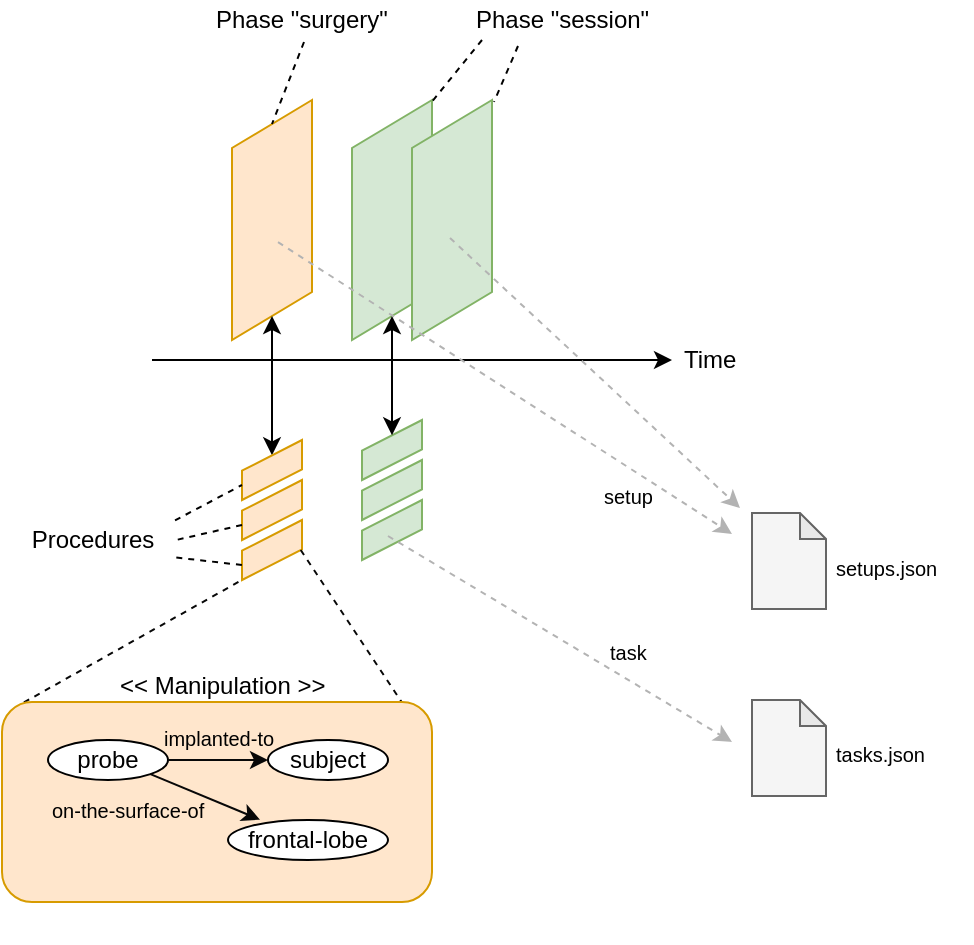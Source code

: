 <mxfile version="12.1.9" type="github" pages="1">
  <diagram id="lGbsZmC8VRpAomwLpOw8" name="procedures">
    <mxGraphModel dx="744" dy="602" grid="1" gridSize="10" guides="1" tooltips="1" connect="1" arrows="1" fold="1" page="1" pageScale="1" pageWidth="827" pageHeight="1169" math="0" shadow="0">
      <root>
        <mxCell id="0"/>
        <mxCell id="1" parent="0"/>
        <mxCell id="YIPOSzlF9id7Kyc14wr3-1" value="" style="shape=parallelogram;perimeter=parallelogramPerimeter;whiteSpace=wrap;html=1;rotation=-90;flipH=1;fillColor=#ffe6cc;strokeColor=#d79b00;" parent="1" vertex="1">
          <mxGeometry x="110" y="130" width="120" height="40" as="geometry"/>
        </mxCell>
        <mxCell id="YIPOSzlF9id7Kyc14wr3-2" value="" style="shape=parallelogram;perimeter=parallelogramPerimeter;whiteSpace=wrap;html=1;rotation=-90;flipH=1;fillColor=#d5e8d4;strokeColor=#82b366;" parent="1" vertex="1">
          <mxGeometry x="170" y="130" width="120" height="40" as="geometry"/>
        </mxCell>
        <mxCell id="YIPOSzlF9id7Kyc14wr3-3" value="" style="shape=parallelogram;perimeter=parallelogramPerimeter;whiteSpace=wrap;html=1;rotation=-90;flipH=1;fillColor=#d5e8d4;strokeColor=#82b366;" parent="1" vertex="1">
          <mxGeometry x="200" y="130" width="120" height="40" as="geometry"/>
        </mxCell>
        <mxCell id="YIPOSzlF9id7Kyc14wr3-4" value="" style="endArrow=classic;html=1;" parent="1" edge="1">
          <mxGeometry width="50" height="50" relative="1" as="geometry">
            <mxPoint x="110" y="220" as="sourcePoint"/>
            <mxPoint x="370" y="220" as="targetPoint"/>
          </mxGeometry>
        </mxCell>
        <mxCell id="YIPOSzlF9id7Kyc14wr3-5" value="" style="endArrow=none;dashed=1;html=1;entryX=1;entryY=0.5;entryDx=0;entryDy=0;exitX=0.46;exitY=1.05;exitDx=0;exitDy=0;exitPerimeter=0;" parent="1" source="YIPOSzlF9id7Kyc14wr3-6" target="YIPOSzlF9id7Kyc14wr3-1" edge="1">
          <mxGeometry width="50" height="50" relative="1" as="geometry">
            <mxPoint x="220" y="60" as="sourcePoint"/>
            <mxPoint x="140" y="230" as="targetPoint"/>
          </mxGeometry>
        </mxCell>
        <mxCell id="YIPOSzlF9id7Kyc14wr3-6" value="Phase &quot;surgery&quot;" style="text;html=1;resizable=0;points=[];autosize=1;align=left;verticalAlign=top;spacingTop=-4;" parent="1" vertex="1">
          <mxGeometry x="140" y="40" width="100" height="20" as="geometry"/>
        </mxCell>
        <mxCell id="YIPOSzlF9id7Kyc14wr3-7" value="Phase &quot;session&quot;" style="text;html=1;resizable=0;points=[];autosize=1;align=left;verticalAlign=top;spacingTop=-4;" parent="1" vertex="1">
          <mxGeometry x="270" y="40" width="100" height="20" as="geometry"/>
        </mxCell>
        <mxCell id="YIPOSzlF9id7Kyc14wr3-8" value="" style="endArrow=none;dashed=1;html=1;entryX=0.017;entryY=0.975;entryDx=0;entryDy=0;entryPerimeter=0;exitX=0.05;exitY=1;exitDx=0;exitDy=0;exitPerimeter=0;" parent="1" source="YIPOSzlF9id7Kyc14wr3-7" target="YIPOSzlF9id7Kyc14wr3-2" edge="1">
          <mxGeometry width="50" height="50" relative="1" as="geometry">
            <mxPoint x="90" y="280" as="sourcePoint"/>
            <mxPoint x="140" y="230" as="targetPoint"/>
          </mxGeometry>
        </mxCell>
        <mxCell id="YIPOSzlF9id7Kyc14wr3-9" value="" style="endArrow=none;dashed=1;html=1;entryX=0.008;entryY=1.025;entryDx=0;entryDy=0;entryPerimeter=0;exitX=0.23;exitY=1.15;exitDx=0;exitDy=0;exitPerimeter=0;" parent="1" source="YIPOSzlF9id7Kyc14wr3-7" target="YIPOSzlF9id7Kyc14wr3-3" edge="1">
          <mxGeometry width="50" height="50" relative="1" as="geometry">
            <mxPoint x="90" y="280" as="sourcePoint"/>
            <mxPoint x="140" y="230" as="targetPoint"/>
          </mxGeometry>
        </mxCell>
        <mxCell id="ZQqNmu3k3RvdNn39xweX-1" value="Time" style="text;html=1;resizable=0;points=[];autosize=1;align=left;verticalAlign=top;spacingTop=-4;" parent="1" vertex="1">
          <mxGeometry x="374" y="210" width="40" height="20" as="geometry"/>
        </mxCell>
        <mxCell id="ZQqNmu3k3RvdNn39xweX-2" value="" style="endArrow=classic;startArrow=classic;html=1;entryX=0;entryY=0.5;entryDx=0;entryDy=0;exitX=1;exitY=0.5;exitDx=0;exitDy=0;" parent="1" source="ZQqNmu3k3RvdNn39xweX-3" target="YIPOSzlF9id7Kyc14wr3-1" edge="1">
          <mxGeometry width="50" height="50" relative="1" as="geometry">
            <mxPoint x="170" y="260" as="sourcePoint"/>
            <mxPoint x="150" y="270" as="targetPoint"/>
          </mxGeometry>
        </mxCell>
        <mxCell id="ZQqNmu3k3RvdNn39xweX-3" value="" style="shape=parallelogram;perimeter=parallelogramPerimeter;whiteSpace=wrap;html=1;rotation=-90;flipH=1;fillColor=#ffe6cc;strokeColor=#d79b00;size=0.511;" parent="1" vertex="1">
          <mxGeometry x="155" y="260" width="30" height="30" as="geometry"/>
        </mxCell>
        <mxCell id="ZQqNmu3k3RvdNn39xweX-6" value="" style="shape=parallelogram;perimeter=parallelogramPerimeter;whiteSpace=wrap;html=1;rotation=-90;flipH=1;fillColor=#ffe6cc;strokeColor=#d79b00;size=0.511;" parent="1" vertex="1">
          <mxGeometry x="155" y="280" width="30" height="30" as="geometry"/>
        </mxCell>
        <mxCell id="ZQqNmu3k3RvdNn39xweX-7" value="" style="shape=parallelogram;perimeter=parallelogramPerimeter;whiteSpace=wrap;html=1;rotation=-90;flipH=1;fillColor=#ffe6cc;strokeColor=#d79b00;size=0.511;" parent="1" vertex="1">
          <mxGeometry x="155" y="300" width="30" height="30" as="geometry"/>
        </mxCell>
        <mxCell id="ZQqNmu3k3RvdNn39xweX-8" value="" style="endArrow=none;dashed=1;html=1;entryX=0.25;entryY=0;entryDx=0;entryDy=0;exitX=1.019;exitY=0.009;exitDx=0;exitDy=0;exitPerimeter=0;" parent="1" source="ZQqNmu3k3RvdNn39xweX-11" target="ZQqNmu3k3RvdNn39xweX-3" edge="1">
          <mxGeometry width="50" height="50" relative="1" as="geometry">
            <mxPoint x="120" y="310" as="sourcePoint"/>
            <mxPoint x="150" y="350" as="targetPoint"/>
          </mxGeometry>
        </mxCell>
        <mxCell id="ZQqNmu3k3RvdNn39xweX-9" value="" style="endArrow=none;dashed=1;html=1;exitX=0.25;exitY=0;exitDx=0;exitDy=0;entryX=1.036;entryY=0.491;entryDx=0;entryDy=0;entryPerimeter=0;" parent="1" source="ZQqNmu3k3RvdNn39xweX-6" target="ZQqNmu3k3RvdNn39xweX-11" edge="1">
          <mxGeometry width="50" height="50" relative="1" as="geometry">
            <mxPoint x="110" y="320" as="sourcePoint"/>
            <mxPoint x="120" y="320" as="targetPoint"/>
          </mxGeometry>
        </mxCell>
        <mxCell id="ZQqNmu3k3RvdNn39xweX-10" value="" style="endArrow=none;dashed=1;html=1;entryX=0.25;entryY=0;entryDx=0;entryDy=0;exitX=1.027;exitY=0.94;exitDx=0;exitDy=0;exitPerimeter=0;" parent="1" source="ZQqNmu3k3RvdNn39xweX-11" target="ZQqNmu3k3RvdNn39xweX-7" edge="1">
          <mxGeometry width="50" height="50" relative="1" as="geometry">
            <mxPoint x="120" y="323" as="sourcePoint"/>
            <mxPoint x="103.89" y="360.06" as="targetPoint"/>
          </mxGeometry>
        </mxCell>
        <mxCell id="ZQqNmu3k3RvdNn39xweX-11" value="Procedures" style="text;html=1;resizable=0;points=[];autosize=1;align=center;verticalAlign=top;spacingTop=-4;" parent="1" vertex="1">
          <mxGeometry x="40" y="300" width="80" height="20" as="geometry"/>
        </mxCell>
        <mxCell id="ZQqNmu3k3RvdNn39xweX-12" value="" style="shape=parallelogram;perimeter=parallelogramPerimeter;whiteSpace=wrap;html=1;rotation=-90;flipH=1;fillColor=#d5e8d4;strokeColor=#82b366;size=0.511;" parent="1" vertex="1">
          <mxGeometry x="215" y="290" width="30" height="30" as="geometry"/>
        </mxCell>
        <mxCell id="ZQqNmu3k3RvdNn39xweX-13" value="" style="shape=parallelogram;perimeter=parallelogramPerimeter;whiteSpace=wrap;html=1;rotation=-90;flipH=1;fillColor=#d5e8d4;strokeColor=#82b366;size=0.511;" parent="1" vertex="1">
          <mxGeometry x="215" y="270" width="30" height="30" as="geometry"/>
        </mxCell>
        <mxCell id="ZQqNmu3k3RvdNn39xweX-14" value="" style="shape=parallelogram;perimeter=parallelogramPerimeter;whiteSpace=wrap;html=1;rotation=-90;flipH=1;fillColor=#d5e8d4;strokeColor=#82b366;size=0.511;" parent="1" vertex="1">
          <mxGeometry x="215" y="250" width="30" height="30" as="geometry"/>
        </mxCell>
        <mxCell id="ZQqNmu3k3RvdNn39xweX-15" value="" style="endArrow=classic;startArrow=classic;html=1;entryX=0;entryY=0.5;entryDx=0;entryDy=0;exitX=1;exitY=0.5;exitDx=0;exitDy=0;" parent="1" source="ZQqNmu3k3RvdNn39xweX-14" target="YIPOSzlF9id7Kyc14wr3-2" edge="1">
          <mxGeometry width="50" height="50" relative="1" as="geometry">
            <mxPoint x="40" y="400" as="sourcePoint"/>
            <mxPoint x="90" y="350" as="targetPoint"/>
          </mxGeometry>
        </mxCell>
        <mxCell id="ZQqNmu3k3RvdNn39xweX-17" value="" style="endArrow=classic;html=1;exitX=0.6;exitY=0.433;exitDx=0;exitDy=0;exitPerimeter=0;fillColor=#eeeeee;strokeColor=#B3B3B3;dashed=1;" parent="1" source="ZQqNmu3k3RvdNn39xweX-12" edge="1">
          <mxGeometry width="50" height="50" relative="1" as="geometry">
            <mxPoint x="40" y="400" as="sourcePoint"/>
            <mxPoint x="400" y="411" as="targetPoint"/>
          </mxGeometry>
        </mxCell>
        <mxCell id="ZQqNmu3k3RvdNn39xweX-18" value="" style="endArrow=classic;html=1;exitX=0.575;exitY=0.475;exitDx=0;exitDy=0;exitPerimeter=0;fillColor=#eeeeee;strokeColor=#B3B3B3;dashed=1;" parent="1" source="YIPOSzlF9id7Kyc14wr3-3" edge="1">
          <mxGeometry width="50" height="50" relative="1" as="geometry">
            <mxPoint x="234.99" y="301" as="sourcePoint"/>
            <mxPoint x="404" y="294" as="targetPoint"/>
          </mxGeometry>
        </mxCell>
        <mxCell id="ZQqNmu3k3RvdNn39xweX-32" value="" style="endArrow=none;dashed=1;html=1;strokeColor=#080808;fontSize=10;exitX=0.5;exitY=1;exitDx=0;exitDy=0;entryX=0.93;entryY=0.002;entryDx=0;entryDy=0;entryPerimeter=0;" parent="1" source="ZQqNmu3k3RvdNn39xweX-7" target="ZQqNmu3k3RvdNn39xweX-31" edge="1">
          <mxGeometry width="50" height="50" relative="1" as="geometry">
            <mxPoint x="145.5" y="375.5" as="sourcePoint"/>
            <mxPoint x="195.5" y="325.5" as="targetPoint"/>
          </mxGeometry>
        </mxCell>
        <mxCell id="ZQqNmu3k3RvdNn39xweX-33" value="" style="endArrow=none;dashed=1;html=1;strokeColor=#080808;fontSize=10;exitX=0.051;exitY=0.002;exitDx=0;exitDy=0;exitPerimeter=0;" parent="1" source="ZQqNmu3k3RvdNn39xweX-31" edge="1">
          <mxGeometry width="50" height="50" relative="1" as="geometry">
            <mxPoint x="105" y="380" as="sourcePoint"/>
            <mxPoint x="155" y="330" as="targetPoint"/>
          </mxGeometry>
        </mxCell>
        <mxCell id="ZQqNmu3k3RvdNn39xweX-34" value="" style="group" parent="1" vertex="1" connectable="0">
          <mxGeometry x="35" y="391" width="215" height="120.5" as="geometry"/>
        </mxCell>
        <mxCell id="ZQqNmu3k3RvdNn39xweX-31" value="" style="rounded=1;whiteSpace=wrap;html=1;fontSize=10;fillColor=#ffe6cc;strokeColor=#d79b00;" parent="ZQqNmu3k3RvdNn39xweX-34" vertex="1">
          <mxGeometry width="215" height="100" as="geometry"/>
        </mxCell>
        <mxCell id="ZQqNmu3k3RvdNn39xweX-23" value="probe" style="ellipse;whiteSpace=wrap;html=1;" parent="ZQqNmu3k3RvdNn39xweX-34" vertex="1">
          <mxGeometry x="23" y="19" width="60" height="20" as="geometry"/>
        </mxCell>
        <mxCell id="ZQqNmu3k3RvdNn39xweX-25" value="" style="endArrow=classic;html=1;strokeColor=#080808;" parent="ZQqNmu3k3RvdNn39xweX-34" edge="1">
          <mxGeometry width="50" height="50" relative="1" as="geometry">
            <mxPoint x="83" y="29" as="sourcePoint"/>
            <mxPoint x="133" y="29" as="targetPoint"/>
          </mxGeometry>
        </mxCell>
        <mxCell id="ZQqNmu3k3RvdNn39xweX-26" value="subject" style="ellipse;whiteSpace=wrap;html=1;" parent="ZQqNmu3k3RvdNn39xweX-34" vertex="1">
          <mxGeometry x="133" y="19" width="60" height="20" as="geometry"/>
        </mxCell>
        <mxCell id="ZQqNmu3k3RvdNn39xweX-27" value="frontal-lobe" style="ellipse;whiteSpace=wrap;html=1;" parent="ZQqNmu3k3RvdNn39xweX-34" vertex="1">
          <mxGeometry x="113" y="59" width="80" height="20" as="geometry"/>
        </mxCell>
        <mxCell id="ZQqNmu3k3RvdNn39xweX-28" value="" style="endArrow=classic;html=1;strokeColor=#080808;exitX=1;exitY=1;exitDx=0;exitDy=0;entryX=0.2;entryY=-0.009;entryDx=0;entryDy=0;entryPerimeter=0;" parent="ZQqNmu3k3RvdNn39xweX-34" source="ZQqNmu3k3RvdNn39xweX-23" target="ZQqNmu3k3RvdNn39xweX-27" edge="1">
          <mxGeometry width="50" height="50" relative="1" as="geometry">
            <mxPoint x="93" y="39" as="sourcePoint"/>
            <mxPoint x="143" y="39" as="targetPoint"/>
          </mxGeometry>
        </mxCell>
        <mxCell id="ZQqNmu3k3RvdNn39xweX-29" value="implanted-to" style="text;html=1;resizable=0;points=[];autosize=1;align=left;verticalAlign=top;spacingTop=-4;fontSize=10;" parent="ZQqNmu3k3RvdNn39xweX-34" vertex="1">
          <mxGeometry x="78.5" y="9.5" width="80" height="20" as="geometry"/>
        </mxCell>
        <mxCell id="ZQqNmu3k3RvdNn39xweX-30" value="on-the-surface-of" style="text;html=1;resizable=0;points=[];autosize=1;align=left;verticalAlign=top;spacingTop=-4;fontSize=10;" parent="ZQqNmu3k3RvdNn39xweX-34" vertex="1">
          <mxGeometry x="22.5" y="46" width="90" height="10" as="geometry"/>
        </mxCell>
        <mxCell id="ZQqNmu3k3RvdNn39xweX-35" value="task" style="text;html=1;resizable=0;points=[];autosize=1;align=left;verticalAlign=top;spacingTop=-4;fontSize=10;" parent="1" vertex="1">
          <mxGeometry x="336.5" y="357.5" width="30" height="10" as="geometry"/>
        </mxCell>
        <mxCell id="ZQqNmu3k3RvdNn39xweX-36" value="setup" style="text;html=1;resizable=0;points=[];autosize=1;align=left;verticalAlign=top;spacingTop=-4;fontSize=10;" parent="1" vertex="1">
          <mxGeometry x="334" y="280" width="40" height="10" as="geometry"/>
        </mxCell>
        <mxCell id="ZQqNmu3k3RvdNn39xweX-37" value="" style="shape=note;whiteSpace=wrap;html=1;backgroundOutline=1;darkOpacity=0.05;fontSize=10;size=13;fillColor=#f5f5f5;strokeColor=#666666;fontColor=#333333;" parent="1" vertex="1">
          <mxGeometry x="410" y="296.5" width="37" height="48" as="geometry"/>
        </mxCell>
        <mxCell id="ZQqNmu3k3RvdNn39xweX-38" value="" style="shape=note;whiteSpace=wrap;html=1;backgroundOutline=1;darkOpacity=0.05;fontSize=10;size=13;fillColor=#f5f5f5;strokeColor=#666666;fontColor=#333333;" parent="1" vertex="1">
          <mxGeometry x="410" y="390" width="37" height="48" as="geometry"/>
        </mxCell>
        <mxCell id="ZQqNmu3k3RvdNn39xweX-39" value="setups.json" style="text;html=1;resizable=0;points=[];autosize=1;align=left;verticalAlign=top;spacingTop=-4;fontSize=10;" parent="1" vertex="1">
          <mxGeometry x="450" y="315.5" width="70" height="10" as="geometry"/>
        </mxCell>
        <mxCell id="ZQqNmu3k3RvdNn39xweX-42" value="tasks.json" style="text;html=1;resizable=0;points=[];autosize=1;align=left;verticalAlign=top;spacingTop=-4;fontSize=10;" parent="1" vertex="1">
          <mxGeometry x="450" y="409" width="60" height="10" as="geometry"/>
        </mxCell>
        <mxCell id="ZQqNmu3k3RvdNn39xweX-22" value="&amp;lt;&amp;lt; Manipulation &amp;gt;&amp;gt;" style="text;html=1;resizable=0;points=[];autosize=1;align=left;verticalAlign=top;spacingTop=-4;" parent="1" vertex="1">
          <mxGeometry x="92" y="372.5" width="120" height="20" as="geometry"/>
        </mxCell>
        <mxCell id="ZQqNmu3k3RvdNn39xweX-43" value="" style="endArrow=classic;html=1;exitX=0.592;exitY=0.575;exitDx=0;exitDy=0;exitPerimeter=0;fillColor=#eeeeee;strokeColor=#B3B3B3;dashed=1;" parent="1" source="YIPOSzlF9id7Kyc14wr3-1" edge="1">
          <mxGeometry width="50" height="50" relative="1" as="geometry">
            <mxPoint x="244.99" y="311" as="sourcePoint"/>
            <mxPoint x="400" y="307" as="targetPoint"/>
          </mxGeometry>
        </mxCell>
      </root>
    </mxGraphModel>
  </diagram>
</mxfile>
